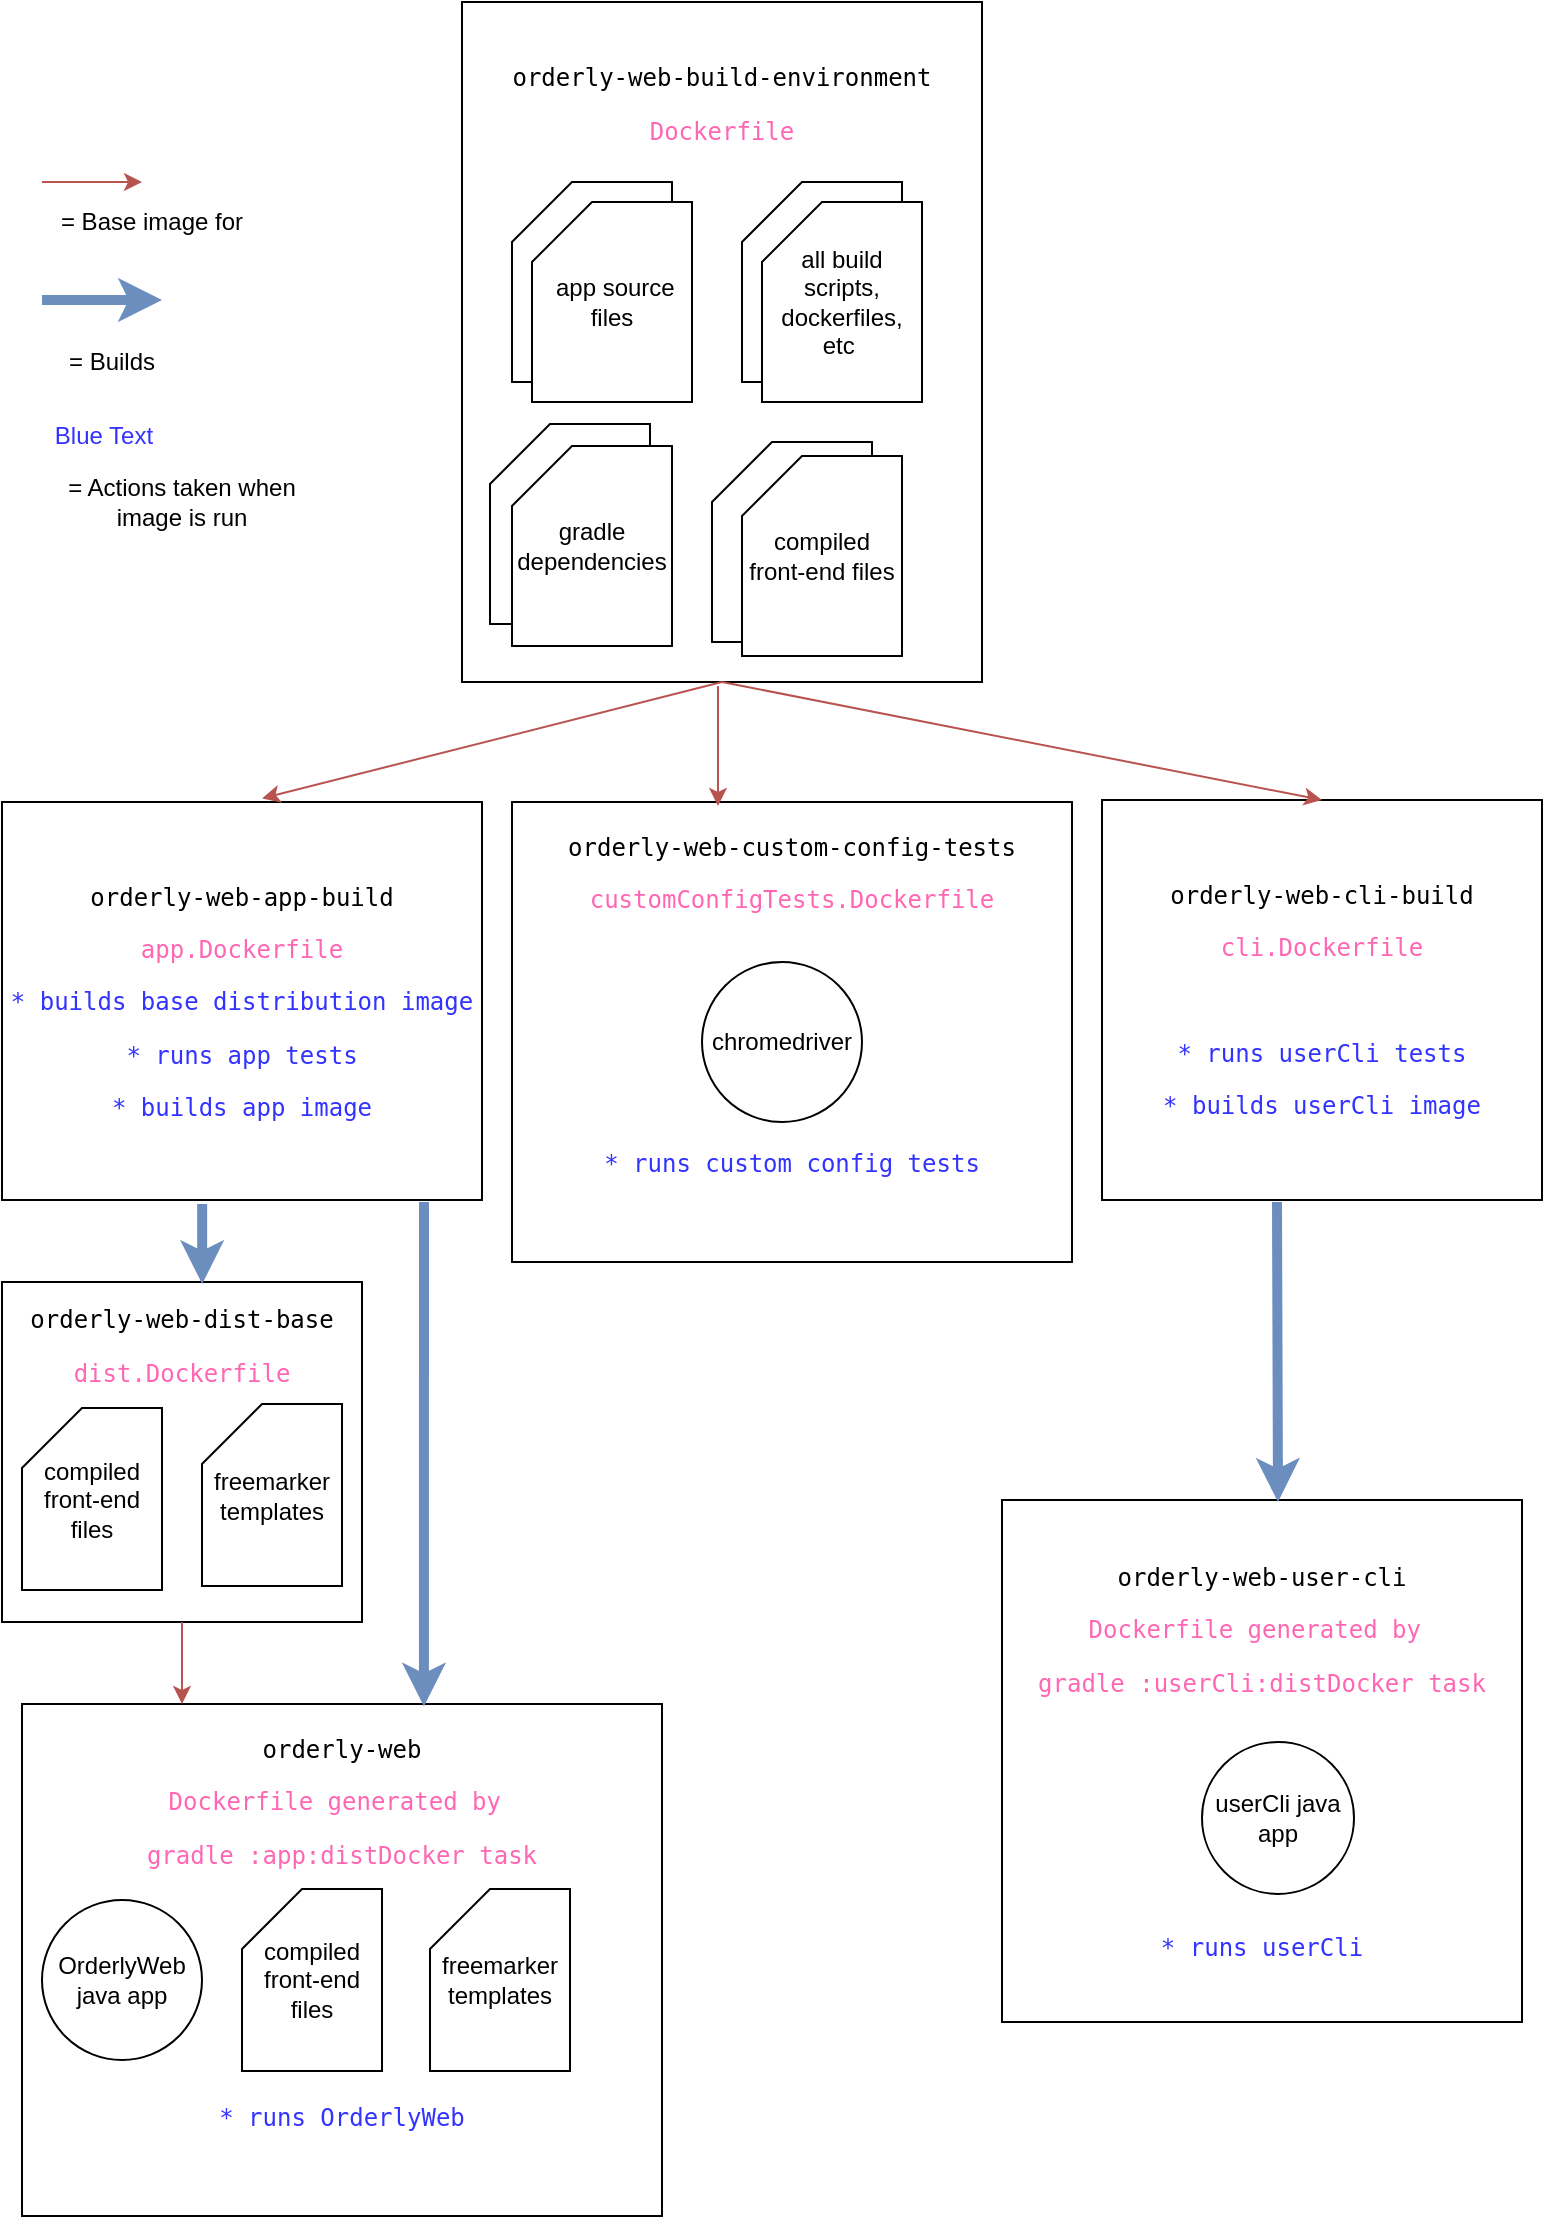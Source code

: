 <mxfile version="10.6.7" type="device"><diagram id="mQ0FUG9vyliRNqehOrea" name="Page-1"><mxGraphModel dx="1394" dy="955" grid="1" gridSize="10" guides="1" tooltips="1" connect="1" arrows="1" fold="1" page="1" pageScale="1" pageWidth="827" pageHeight="1169" math="0" shadow="0"><root><mxCell id="0"/><mxCell id="1" parent="0"/><mxCell id="pcmiDI0E9tcjTqwC4JFe-1" value="&lt;pre&gt;orderly-web-build-environment&lt;/pre&gt;&lt;pre&gt;&lt;font color=&quot;#ff66b3&quot;&gt;Dockerfile&lt;/font&gt;&lt;/pre&gt;&lt;pre&gt;&lt;font color=&quot;#ff66b3&quot;&gt;&lt;br&gt;&lt;/font&gt;&lt;/pre&gt;&lt;pre&gt;&lt;font color=&quot;#ff66b3&quot;&gt;&lt;br&gt;&lt;/font&gt;&lt;/pre&gt;&lt;pre&gt;&lt;font color=&quot;#009900&quot;&gt;&lt;br&gt;&lt;/font&gt;&lt;/pre&gt;&lt;pre&gt;&lt;font color=&quot;#009900&quot;&gt;&lt;br&gt;&lt;/font&gt;&lt;/pre&gt;&lt;pre&gt;&lt;font color=&quot;#009900&quot;&gt;&lt;br&gt;&lt;/font&gt;&lt;/pre&gt;&lt;pre&gt;&lt;font color=&quot;#009900&quot;&gt;&lt;br&gt;&lt;/font&gt;&lt;/pre&gt;&lt;pre&gt;&lt;font color=&quot;#009900&quot;&gt;&lt;br&gt;&lt;/font&gt;&lt;/pre&gt;&lt;pre&gt;&lt;font color=&quot;#009900&quot;&gt;&lt;br&gt;&lt;/font&gt;&lt;/pre&gt;&lt;pre&gt;&lt;br&gt;&lt;/pre&gt;" style="rounded=0;whiteSpace=wrap;html=1;" vertex="1" parent="1"><mxGeometry x="255" y="30" width="260" height="340" as="geometry"/></mxCell><mxCell id="pcmiDI0E9tcjTqwC4JFe-2" value="&lt;pre&gt;&lt;pre&gt;&lt;pre&gt;orderly-web-cli-build&lt;/pre&gt;&lt;/pre&gt;&lt;/pre&gt;&lt;pre&gt;&lt;font color=&quot;#ff66b3&quot;&gt;cli.Dockerfile&lt;/font&gt;&lt;/pre&gt;&lt;pre&gt;&lt;font color=&quot;#009900&quot;&gt;&lt;br&gt;&lt;/font&gt;&lt;/pre&gt;&lt;pre&gt;&lt;font color=&quot;#3333ff&quot;&gt;* runs userCli tests&lt;/font&gt;&lt;/pre&gt;&lt;pre&gt;&lt;font color=&quot;#3333ff&quot;&gt;* builds userCli image&lt;/font&gt;&lt;/pre&gt;" style="rounded=0;whiteSpace=wrap;html=1;" vertex="1" parent="1"><mxGeometry x="575" y="429" width="220" height="200" as="geometry"/></mxCell><mxCell id="pcmiDI0E9tcjTqwC4JFe-3" value="&lt;pre&gt;&lt;pre&gt;orderly-web-app-build&lt;/pre&gt;&lt;/pre&gt;&lt;pre&gt;&lt;font color=&quot;#ff66b3&quot;&gt;app.Dockerfile&lt;/font&gt;&lt;/pre&gt;&lt;pre&gt;&lt;font style=&quot;line-height: 120%&quot;&gt;&lt;font color=&quot;#3333ff&quot;&gt;* builds base distribution image&lt;/font&gt;&lt;/font&gt;&lt;/pre&gt;&lt;pre&gt;&lt;font style=&quot;line-height: 120%&quot; color=&quot;#3333ff&quot;&gt;&lt;span&gt;* runs app tests&lt;/span&gt;&lt;/font&gt;&lt;/pre&gt;&lt;pre&gt;&lt;font color=&quot;#3333ff&quot;&gt;* builds app image&lt;/font&gt;&lt;/pre&gt;" style="rounded=0;whiteSpace=wrap;html=1;" vertex="1" parent="1"><mxGeometry x="25" y="430" width="240" height="199" as="geometry"/></mxCell><mxCell id="pcmiDI0E9tcjTqwC4JFe-4" value="&lt;pre&gt;&lt;pre&gt;&lt;pre&gt;&lt;pre&gt;orderly-web-custom-config-tests&lt;/pre&gt;&lt;/pre&gt;&lt;/pre&gt;&lt;/pre&gt;&lt;pre&gt;&lt;font color=&quot;#ff66b3&quot;&gt;customConfigTests.Dockerfile&lt;/font&gt;&lt;/pre&gt;&lt;pre&gt;&lt;br&gt;&lt;/pre&gt;&lt;pre&gt;&lt;br&gt;&lt;/pre&gt;&lt;pre&gt;&lt;br&gt;&lt;/pre&gt;&lt;pre&gt;&lt;br&gt;&lt;/pre&gt;&lt;pre&gt;&lt;font color=&quot;#3333ff&quot;&gt;* runs custom config tests&lt;/font&gt;&lt;/pre&gt;&lt;pre&gt;&lt;font color=&quot;#ff66b3&quot;&gt;&lt;br&gt;&lt;/font&gt;&lt;/pre&gt;" style="rounded=0;whiteSpace=wrap;html=1;" vertex="1" parent="1"><mxGeometry x="280" y="430" width="280" height="230" as="geometry"/></mxCell><mxCell id="pcmiDI0E9tcjTqwC4JFe-5" value="" style="endArrow=classic;html=1;exitX=0.5;exitY=1;exitDx=0;exitDy=0;entryX=0.542;entryY=-0.009;entryDx=0;entryDy=0;entryPerimeter=0;fillColor=#f8cecc;strokeColor=#b85450;" edge="1" parent="1" source="pcmiDI0E9tcjTqwC4JFe-1" target="pcmiDI0E9tcjTqwC4JFe-3"><mxGeometry width="50" height="50" relative="1" as="geometry"><mxPoint x="15" y="600" as="sourcePoint"/><mxPoint x="65" y="550" as="targetPoint"/></mxGeometry></mxCell><mxCell id="pcmiDI0E9tcjTqwC4JFe-7" value="" style="endArrow=classic;html=1;fillColor=#f8cecc;strokeColor=#b85450;" edge="1" parent="1"><mxGeometry width="50" height="50" relative="1" as="geometry"><mxPoint x="383" y="372" as="sourcePoint"/><mxPoint x="383" y="432" as="targetPoint"/></mxGeometry></mxCell><mxCell id="pcmiDI0E9tcjTqwC4JFe-8" value="" style="endArrow=classic;html=1;entryX=0.5;entryY=0;entryDx=0;entryDy=0;exitX=0.5;exitY=1;exitDx=0;exitDy=0;fillColor=#f8cecc;strokeColor=#b85450;" edge="1" parent="1" source="pcmiDI0E9tcjTqwC4JFe-1" target="pcmiDI0E9tcjTqwC4JFe-2"><mxGeometry width="50" height="50" relative="1" as="geometry"><mxPoint x="15" y="600" as="sourcePoint"/><mxPoint x="65" y="550" as="targetPoint"/></mxGeometry></mxCell><mxCell id="pcmiDI0E9tcjTqwC4JFe-13" value="" style="shape=card;whiteSpace=wrap;html=1;" vertex="1" parent="1"><mxGeometry x="280" y="120" width="80" height="100" as="geometry"/></mxCell><mxCell id="pcmiDI0E9tcjTqwC4JFe-14" value="&amp;nbsp;app source files" style="shape=card;whiteSpace=wrap;html=1;" vertex="1" parent="1"><mxGeometry x="290" y="130" width="80" height="100" as="geometry"/></mxCell><mxCell id="pcmiDI0E9tcjTqwC4JFe-18" value="&lt;pre&gt;orderly-web-dist-base&lt;/pre&gt;&lt;pre&gt;&lt;font color=&quot;#ff66b3&quot;&gt;dist.Dockerfile&lt;/font&gt;&lt;/pre&gt;&lt;pre&gt;&lt;font color=&quot;#ff66b3&quot;&gt;&lt;br&gt;&lt;/font&gt;&lt;/pre&gt;&lt;pre&gt;&lt;font color=&quot;#ff66b3&quot;&gt;&lt;br&gt;&lt;/font&gt;&lt;/pre&gt;&lt;pre&gt;&lt;font color=&quot;#ff66b3&quot;&gt;&lt;br&gt;&lt;/font&gt;&lt;/pre&gt;&lt;pre&gt;&lt;font color=&quot;#ff66b3&quot;&gt;&lt;br&gt;&lt;/font&gt;&lt;/pre&gt;" style="rounded=0;whiteSpace=wrap;html=1;" vertex="1" parent="1"><mxGeometry x="25" y="670" width="180" height="170" as="geometry"/></mxCell><mxCell id="pcmiDI0E9tcjTqwC4JFe-19" value="&lt;pre&gt;orderly-web&lt;/pre&gt;&lt;pre&gt;&lt;font color=&quot;#ff66b3&quot;&gt;Dockerfile generated by &lt;/font&gt;&lt;/pre&gt;&lt;pre&gt;&lt;font color=&quot;#ff66b3&quot;&gt;gradle :app:distDocker task&lt;/font&gt;&lt;/pre&gt;&lt;pre&gt;&lt;br&gt;&lt;/pre&gt;&lt;pre&gt;&lt;br&gt;&lt;/pre&gt;&lt;pre&gt;&lt;br&gt;&lt;/pre&gt;&lt;pre&gt;&lt;br&gt;&lt;/pre&gt;&lt;pre&gt;&lt;font color=&quot;#3333ff&quot;&gt;* runs OrderlyWeb&lt;/font&gt;&lt;/pre&gt;&lt;pre&gt;&lt;br&gt;&lt;/pre&gt;" style="rounded=0;whiteSpace=wrap;html=1;" vertex="1" parent="1"><mxGeometry x="35" y="881" width="320" height="256" as="geometry"/></mxCell><mxCell id="pcmiDI0E9tcjTqwC4JFe-22" value="" style="endArrow=classic;html=1;strokeWidth=5;fillColor=#dae8fc;strokeColor=#6c8ebf;exitX=0.417;exitY=1.01;exitDx=0;exitDy=0;exitPerimeter=0;entryX=0.556;entryY=0.006;entryDx=0;entryDy=0;entryPerimeter=0;" edge="1" parent="1" source="pcmiDI0E9tcjTqwC4JFe-3" target="pcmiDI0E9tcjTqwC4JFe-18"><mxGeometry width="50" height="50" relative="1" as="geometry"><mxPoint x="105" y="632" as="sourcePoint"/><mxPoint x="106" y="668" as="targetPoint"/></mxGeometry></mxCell><mxCell id="pcmiDI0E9tcjTqwC4JFe-23" value="OrderlyWeb java app" style="ellipse;whiteSpace=wrap;html=1;aspect=fixed;" vertex="1" parent="1"><mxGeometry x="45" y="979" width="80" height="80" as="geometry"/></mxCell><mxCell id="pcmiDI0E9tcjTqwC4JFe-26" value="" style="endArrow=classic;html=1;entryX=0.628;entryY=0.005;entryDx=0;entryDy=0;strokeWidth=5;fillColor=#dae8fc;strokeColor=#6c8ebf;entryPerimeter=0;" edge="1" parent="1" target="pcmiDI0E9tcjTqwC4JFe-19"><mxGeometry width="50" height="50" relative="1" as="geometry"><mxPoint x="236" y="630" as="sourcePoint"/><mxPoint x="227" y="832" as="targetPoint"/></mxGeometry></mxCell><mxCell id="pcmiDI0E9tcjTqwC4JFe-27" value="" style="endArrow=classic;html=1;strokeWidth=1;fillColor=#f8cecc;strokeColor=#b85450;entryX=0.25;entryY=0;entryDx=0;entryDy=0;exitX=0.5;exitY=1;exitDx=0;exitDy=0;" edge="1" parent="1" source="pcmiDI0E9tcjTqwC4JFe-18" target="pcmiDI0E9tcjTqwC4JFe-19"><mxGeometry width="50" height="50" relative="1" as="geometry"><mxPoint x="105" y="785" as="sourcePoint"/><mxPoint x="65" y="890" as="targetPoint"/></mxGeometry></mxCell><mxCell id="pcmiDI0E9tcjTqwC4JFe-28" value="&lt;pre&gt;orderly-web-user-cli&lt;/pre&gt;&lt;pre&gt;&lt;font color=&quot;#ff66b3&quot;&gt;Dockerfile generated by &lt;/font&gt;&lt;/pre&gt;&lt;pre&gt;&lt;font color=&quot;#ff66b3&quot;&gt;gradle :userCli:distDocker task&lt;/font&gt;&lt;/pre&gt;&lt;pre&gt;&lt;br&gt;&lt;/pre&gt;&lt;pre&gt;&lt;br&gt;&lt;/pre&gt;&lt;pre&gt;&lt;br&gt;&lt;/pre&gt;&lt;pre&gt;&lt;br&gt;&lt;/pre&gt;&lt;pre&gt;&lt;font color=&quot;#3333ff&quot;&gt;* runs userCli&lt;/font&gt;&lt;/pre&gt;" style="rounded=0;whiteSpace=wrap;html=1;" vertex="1" parent="1"><mxGeometry x="525" y="779" width="260" height="261" as="geometry"/></mxCell><mxCell id="pcmiDI0E9tcjTqwC4JFe-29" value="userCli java app" style="ellipse;whiteSpace=wrap;html=1;aspect=fixed;" vertex="1" parent="1"><mxGeometry x="625" y="900" width="76" height="76" as="geometry"/></mxCell><mxCell id="pcmiDI0E9tcjTqwC4JFe-33" value="chromedriver" style="ellipse;whiteSpace=wrap;html=1;aspect=fixed;" vertex="1" parent="1"><mxGeometry x="375" y="510" width="80" height="80" as="geometry"/></mxCell><mxCell id="pcmiDI0E9tcjTqwC4JFe-34" value="" style="shape=card;whiteSpace=wrap;html=1;" vertex="1" parent="1"><mxGeometry x="395" y="120" width="80" height="100" as="geometry"/></mxCell><mxCell id="pcmiDI0E9tcjTqwC4JFe-35" value="all build scripts, dockerfiles, etc&amp;nbsp;&lt;br&gt;" style="shape=card;whiteSpace=wrap;html=1;" vertex="1" parent="1"><mxGeometry x="405" y="130" width="80" height="100" as="geometry"/></mxCell><mxCell id="pcmiDI0E9tcjTqwC4JFe-38" value="" style="endArrow=classic;html=1;strokeWidth=5;fillColor=#dae8fc;strokeColor=#6c8ebf;" edge="1" parent="1"><mxGeometry width="50" height="50" relative="1" as="geometry"><mxPoint x="662.5" y="630" as="sourcePoint"/><mxPoint x="663" y="780" as="targetPoint"/></mxGeometry></mxCell><mxCell id="pcmiDI0E9tcjTqwC4JFe-39" value="" style="endArrow=classic;html=1;strokeWidth=1;fontColor=#009900;fillColor=#f8cecc;strokeColor=#b85450;" edge="1" parent="1"><mxGeometry width="50" height="50" relative="1" as="geometry"><mxPoint x="45" y="120" as="sourcePoint"/><mxPoint x="95" y="120" as="targetPoint"/></mxGeometry></mxCell><mxCell id="pcmiDI0E9tcjTqwC4JFe-42" value="= Base image for" style="text;html=1;strokeColor=none;fillColor=none;align=center;verticalAlign=middle;whiteSpace=wrap;rounded=0;fontColor=#000000;" vertex="1" parent="1"><mxGeometry x="45" y="130" width="110" height="20" as="geometry"/></mxCell><mxCell id="pcmiDI0E9tcjTqwC4JFe-46" value="" style="endArrow=classic;html=1;strokeWidth=5;fontColor=#000000;fillColor=#dae8fc;strokeColor=#6c8ebf;" edge="1" parent="1"><mxGeometry width="50" height="50" relative="1" as="geometry"><mxPoint x="45" y="179" as="sourcePoint"/><mxPoint x="105" y="179" as="targetPoint"/></mxGeometry></mxCell><mxCell id="pcmiDI0E9tcjTqwC4JFe-47" value="= Builds" style="text;html=1;strokeColor=none;fillColor=none;align=center;verticalAlign=middle;whiteSpace=wrap;rounded=0;fontColor=#000000;" vertex="1" parent="1"><mxGeometry x="45" y="200" width="70" height="20" as="geometry"/></mxCell><mxCell id="pcmiDI0E9tcjTqwC4JFe-48" value="&lt;font color=&quot;#3333ff&quot;&gt;Blue Text&lt;/font&gt;" style="text;html=1;align=center;verticalAlign=middle;whiteSpace=wrap;rounded=0;fontColor=#009900;" vertex="1" parent="1"><mxGeometry x="46" y="237" width="60" height="20" as="geometry"/></mxCell><mxCell id="pcmiDI0E9tcjTqwC4JFe-49" value="= Actions taken when image is run" style="text;html=1;strokeColor=none;fillColor=none;align=center;verticalAlign=middle;whiteSpace=wrap;rounded=0;fontColor=#000000;" vertex="1" parent="1"><mxGeometry x="45" y="270" width="140" height="20" as="geometry"/></mxCell><mxCell id="pcmiDI0E9tcjTqwC4JFe-51" value="" style="shape=card;whiteSpace=wrap;html=1;fontColor=#000000;" vertex="1" parent="1"><mxGeometry x="269" y="241" width="80" height="100" as="geometry"/></mxCell><mxCell id="pcmiDI0E9tcjTqwC4JFe-52" value="gradle dependencies" style="shape=card;whiteSpace=wrap;html=1;fontColor=#000000;" vertex="1" parent="1"><mxGeometry x="280" y="252" width="80" height="100" as="geometry"/></mxCell><mxCell id="pcmiDI0E9tcjTqwC4JFe-53" value="" style="shape=card;whiteSpace=wrap;html=1;fontColor=#000000;" vertex="1" parent="1"><mxGeometry x="380" y="250" width="80" height="100" as="geometry"/></mxCell><mxCell id="pcmiDI0E9tcjTqwC4JFe-54" value="compiled front-end files&lt;br&gt;" style="shape=card;whiteSpace=wrap;html=1;fontColor=#000000;" vertex="1" parent="1"><mxGeometry x="395" y="257" width="80" height="100" as="geometry"/></mxCell><mxCell id="pcmiDI0E9tcjTqwC4JFe-55" value="compiled front-end files" style="shape=card;whiteSpace=wrap;html=1;fontColor=#000000;" vertex="1" parent="1"><mxGeometry x="35" y="733" width="70" height="91" as="geometry"/></mxCell><mxCell id="pcmiDI0E9tcjTqwC4JFe-56" value="freemarker templates" style="shape=card;whiteSpace=wrap;html=1;fontColor=#000000;" vertex="1" parent="1"><mxGeometry x="239" y="973.5" width="70" height="91" as="geometry"/></mxCell><mxCell id="pcmiDI0E9tcjTqwC4JFe-57" value="compiled front-end files" style="shape=card;whiteSpace=wrap;html=1;fontColor=#000000;" vertex="1" parent="1"><mxGeometry x="145" y="973.5" width="70" height="91" as="geometry"/></mxCell><mxCell id="pcmiDI0E9tcjTqwC4JFe-58" value="freemarker templates" style="shape=card;whiteSpace=wrap;html=1;fontColor=#000000;" vertex="1" parent="1"><mxGeometry x="125" y="731" width="70" height="91" as="geometry"/></mxCell></root></mxGraphModel></diagram></mxfile>